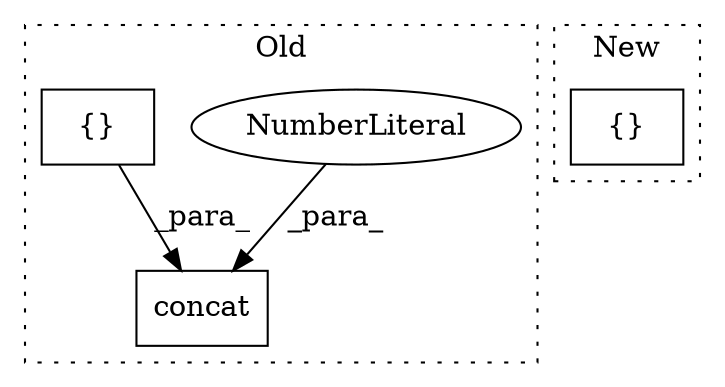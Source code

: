 digraph G {
subgraph cluster0 {
1 [label="concat" a="32" s="2476,2569" l="7,1" shape="box"];
3 [label="NumberLiteral" a="34" s="2568" l="1" shape="ellipse"];
4 [label="{}" a="4" s="2395,2401" l="1,1" shape="box"];
label = "Old";
style="dotted";
}
subgraph cluster1 {
2 [label="{}" a="4" s="2817,2825" l="1,1" shape="box"];
label = "New";
style="dotted";
}
3 -> 1 [label="_para_"];
4 -> 1 [label="_para_"];
}